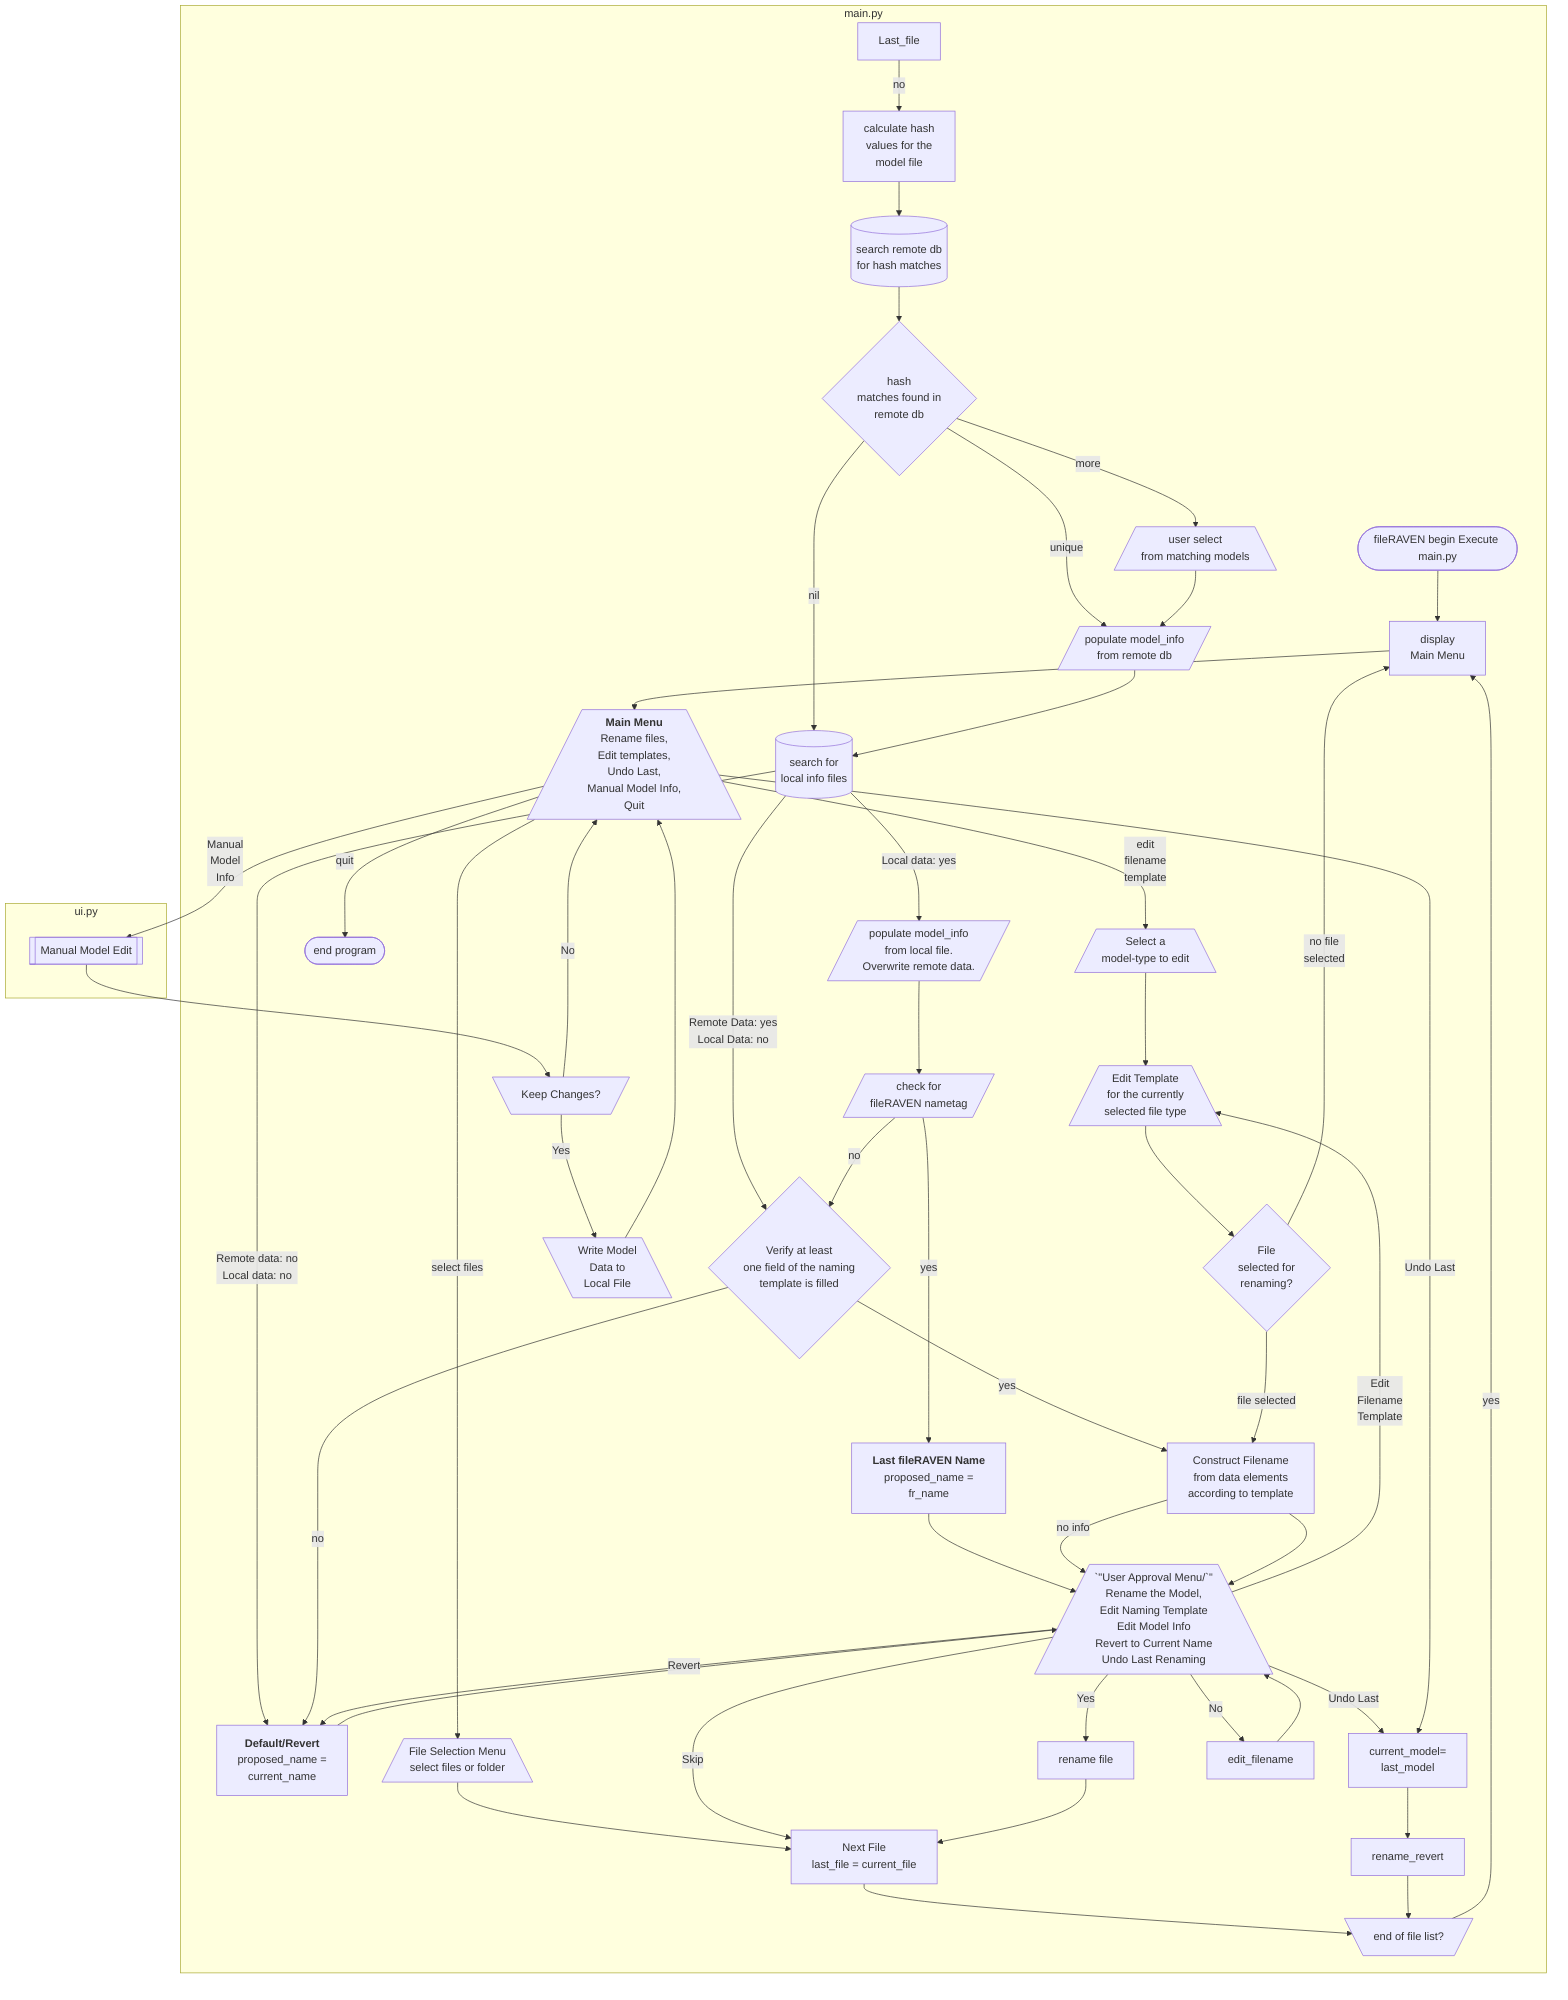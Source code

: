 graph TD
%%  Terminal symbol: ([Stadium symbol]) - Program start and end points.
%%  Process symbol: [box] - Statements or operations.
%%  Function symbol: [[predefined process]] - Function or a subroutine.
%%  External function: (external function) - External function or third-party
%%      software (e.g., web-app).
%%  Conditional symbol: {diamond} - Decision or conditional branch.
%%  Input symbol: [/Right Parallelogram/] - User input.
%%  Output symbol: [\Left Parallelogram\] - Output to monitor.
%%  Storage symbol: [(cylinder)] - Read/write to/from a database or file.
%%  Data symbol: {{hexagon}} - Data assignment statements.
%%  Initialize: >asymmetric] - Initialize variables.
%%  Document: [\Inverted Trapezoid/] - Report/document generation.
%%  Process symbol: [\Regular Trapezoid/] - Statements or operations not
%%      specifically covered by other symbols.
    main([fileRAVEN begin Execute main.py])
subgraph main.py
last_file[\end of file list?/]
approve_filename[/ `"User Approval Menu/`"
Rename the Model,
Edit Naming Template
Edit Model Info
Revert to Current Name
Undo Last Renaming
\]
check_fr_name[/check for
            fileRAVEN nametag/]
cycle_file_list["`Next File`"
last_file = current_file]
display_home[display
Main Menu]
get_hash[calculate hash
values for the
model file]
method_last["`**Last fileRAVEN Name**`"
proposed_name =
fr_name]
method_no_info["`**Default/Revert**`"
proposed_name =
current_name]
read_local_info[/populate model_info
from local file.
Overwrite remote data. /]
read_remote_to_model_info[/populate model_info
from remote db/]
rename_file[rename file]
search_remote[(search remote db
for hash matches)]
search_local[(search for
local info files)]
select_files[/"`File Selection Menu`"
select files or folder\]
unique_hash{hash
matches found in
remote db}
quit([end program])
method_construct[Construct Filename
from data elements
according to template]
check_for_data{Verify at least
one field of the naming
template is filled}
edit_template[/Edit Template
for the currently
selected file type\]
select_model_type[/Select a
model-type to edit \]
main --> display_home
display_home --> main_menu
main_menu -->|select files|select_files
main_menu -->|edit
filename
template|select_model_type
select_model_type --> edit_template
main_menu -->|quit|quit
select_files --> cycle_file_list
cycle_file_list --> last_file
last_file -->|yes|display_home
Last_file -->|no|get_hash
get_hash --> search_remote
search_remote --> unique_hash
unique_hash -->|nil|search_local
unique_hash -->|unique|read_remote_to_model_info
unique_hash -->|more|select_match
select_match --> read_remote_to_model_info
read_remote_to_model_info --> search_local
search_local -->|Local data: yes|read_local_info
search_local -->|Remote Data: yes
Local Data: no|check_for_data
read_local_info --> check_fr_name
search_local -->|Remote data: no
Local data: no|method_no_info
check_fr_name -->|yes|method_last
method_last --> approve_filename
check_fr_name -->|no|check_for_data
check_for_data -->|yes|method_construct
check_for_data -->|no|method_no_info
method_construct -->|no info|approve_filename
method_no_info --> approve_filename
approve_filename -->|Revert|method_no_info
approve_filename -->|Undo Last|ReIndex_Last[current_model=
last_model]
main_menu -->|Undo Last|ReIndex_Last
ReIndex_Last --> rename_revert
rename_revert --> last_file
method_construct --> approve_filename
approve_filename -->|Yes|rename_file
approve_filename -->|No|edit_filename
approve_filename -->|Skip|cycle_file_list
approve_filename -->|Edit
Filename
Template|edit_template
rename_file[rename file] --> cycle_file_list
edit_filename --> approve_filename
edit_template_routing -->|file selected|method_construct
edit_template_routing -->|no file
selected|display_home
edit_template --> edit_template_routing{File
selected for
renaming?}
manual_model_edit_keep -->|Yes|write_local_data[\Write Model
Data to
Local File\]
manual_model_edit_keep -->|No|main_menu
write_local_data --> main_menu
end

subgraph ui.py
main_menu[/"`**Main Menu**`"
Rename files,
Edit templates,
Undo Last,
Manual Model Info,
Quit\]
main_menu -->|Manual
Model
Info|manual_model_edit[[Manual Model Edit]]
select_match[/user select
from matching models\]
manual_model_edit[[Manual Model Edit]]
manual_model_edit --> manual_model_edit_keep[\Keep Changes?/]


end